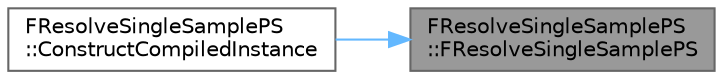 digraph "FResolveSingleSamplePS::FResolveSingleSamplePS"
{
 // INTERACTIVE_SVG=YES
 // LATEX_PDF_SIZE
  bgcolor="transparent";
  edge [fontname=Helvetica,fontsize=10,labelfontname=Helvetica,labelfontsize=10];
  node [fontname=Helvetica,fontsize=10,shape=box,height=0.2,width=0.4];
  rankdir="RL";
  Node1 [id="Node000001",label="FResolveSingleSamplePS\l::FResolveSingleSamplePS",height=0.2,width=0.4,color="gray40", fillcolor="grey60", style="filled", fontcolor="black",tooltip=" "];
  Node1 -> Node2 [id="edge1_Node000001_Node000002",dir="back",color="steelblue1",style="solid",tooltip=" "];
  Node2 [id="Node000002",label="FResolveSingleSamplePS\l::ConstructCompiledInstance",height=0.2,width=0.4,color="grey40", fillcolor="white", style="filled",URL="$da/de2/classFResolveSingleSamplePS.html#a06fec4890555b48081616c17bd6b152d",tooltip=" "];
}
